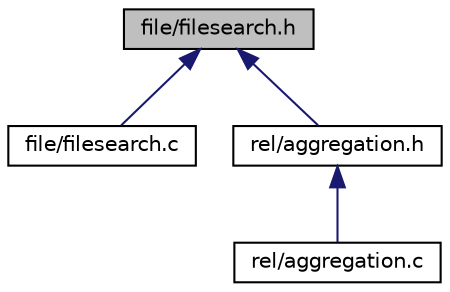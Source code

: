 digraph "file/filesearch.h"
{
  bgcolor="transparent";
  edge [fontname="Helvetica",fontsize="10",labelfontname="Helvetica",labelfontsize="10"];
  node [fontname="Helvetica",fontsize="10",shape=record];
  Node1 [label="file/filesearch.h",height=0.2,width=0.4,color="black", fillcolor="grey75", style="filled" fontcolor="black"];
  Node1 -> Node2 [dir="back",color="midnightblue",fontsize="10",style="solid"];
  Node2 [label="file/filesearch.c",height=0.2,width=0.4,color="black",URL="$filesearch_8c.html"];
  Node1 -> Node3 [dir="back",color="midnightblue",fontsize="10",style="solid"];
  Node3 [label="rel/aggregation.h",height=0.2,width=0.4,color="black",URL="$aggregation_8h.html"];
  Node3 -> Node4 [dir="back",color="midnightblue",fontsize="10",style="solid"];
  Node4 [label="rel/aggregation.c",height=0.2,width=0.4,color="black",URL="$aggregation_8c.html"];
}
